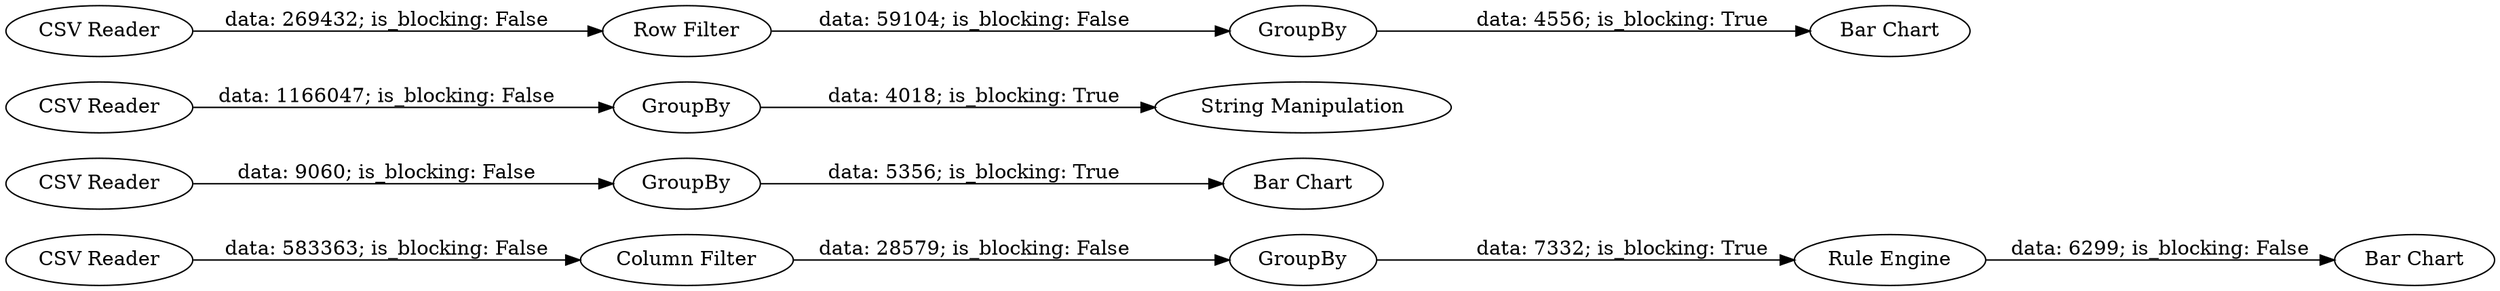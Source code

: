 digraph {
	"-4149562766280625243_3" [label="CSV Reader"]
	"-4149562766280625243_2" [label="CSV Reader"]
	"-4149562766280625243_9" [label=GroupBy]
	"-4149562766280625243_4" [label="CSV Reader"]
	"-4149562766280625243_7" [label=GroupBy]
	"-4149562766280625243_8" [label=GroupBy]
	"-4149562766280625243_10" [label=GroupBy]
	"-4149562766280625243_15" [label="Bar Chart"]
	"-4149562766280625243_13" [label="Bar Chart"]
	"-4149562766280625243_14" [label="Bar Chart"]
	"-4149562766280625243_6" [label="Column Filter"]
	"-4149562766280625243_1" [label="CSV Reader"]
	"-4149562766280625243_11" [label="Rule Engine"]
	"-4149562766280625243_16" [label="String Manipulation"]
	"-4149562766280625243_5" [label="Row Filter"]
	"-4149562766280625243_9" -> "-4149562766280625243_15" [label="data: 5356; is_blocking: True"]
	"-4149562766280625243_10" -> "-4149562766280625243_11" [label="data: 7332; is_blocking: True"]
	"-4149562766280625243_8" -> "-4149562766280625243_14" [label="data: 4556; is_blocking: True"]
	"-4149562766280625243_5" -> "-4149562766280625243_8" [label="data: 59104; is_blocking: False"]
	"-4149562766280625243_11" -> "-4149562766280625243_13" [label="data: 6299; is_blocking: False"]
	"-4149562766280625243_1" -> "-4149562766280625243_5" [label="data: 269432; is_blocking: False"]
	"-4149562766280625243_7" -> "-4149562766280625243_16" [label="data: 4018; is_blocking: True"]
	"-4149562766280625243_6" -> "-4149562766280625243_10" [label="data: 28579; is_blocking: False"]
	"-4149562766280625243_3" -> "-4149562766280625243_6" [label="data: 583363; is_blocking: False"]
	"-4149562766280625243_4" -> "-4149562766280625243_7" [label="data: 1166047; is_blocking: False"]
	"-4149562766280625243_2" -> "-4149562766280625243_9" [label="data: 9060; is_blocking: False"]
	rankdir=LR
}
